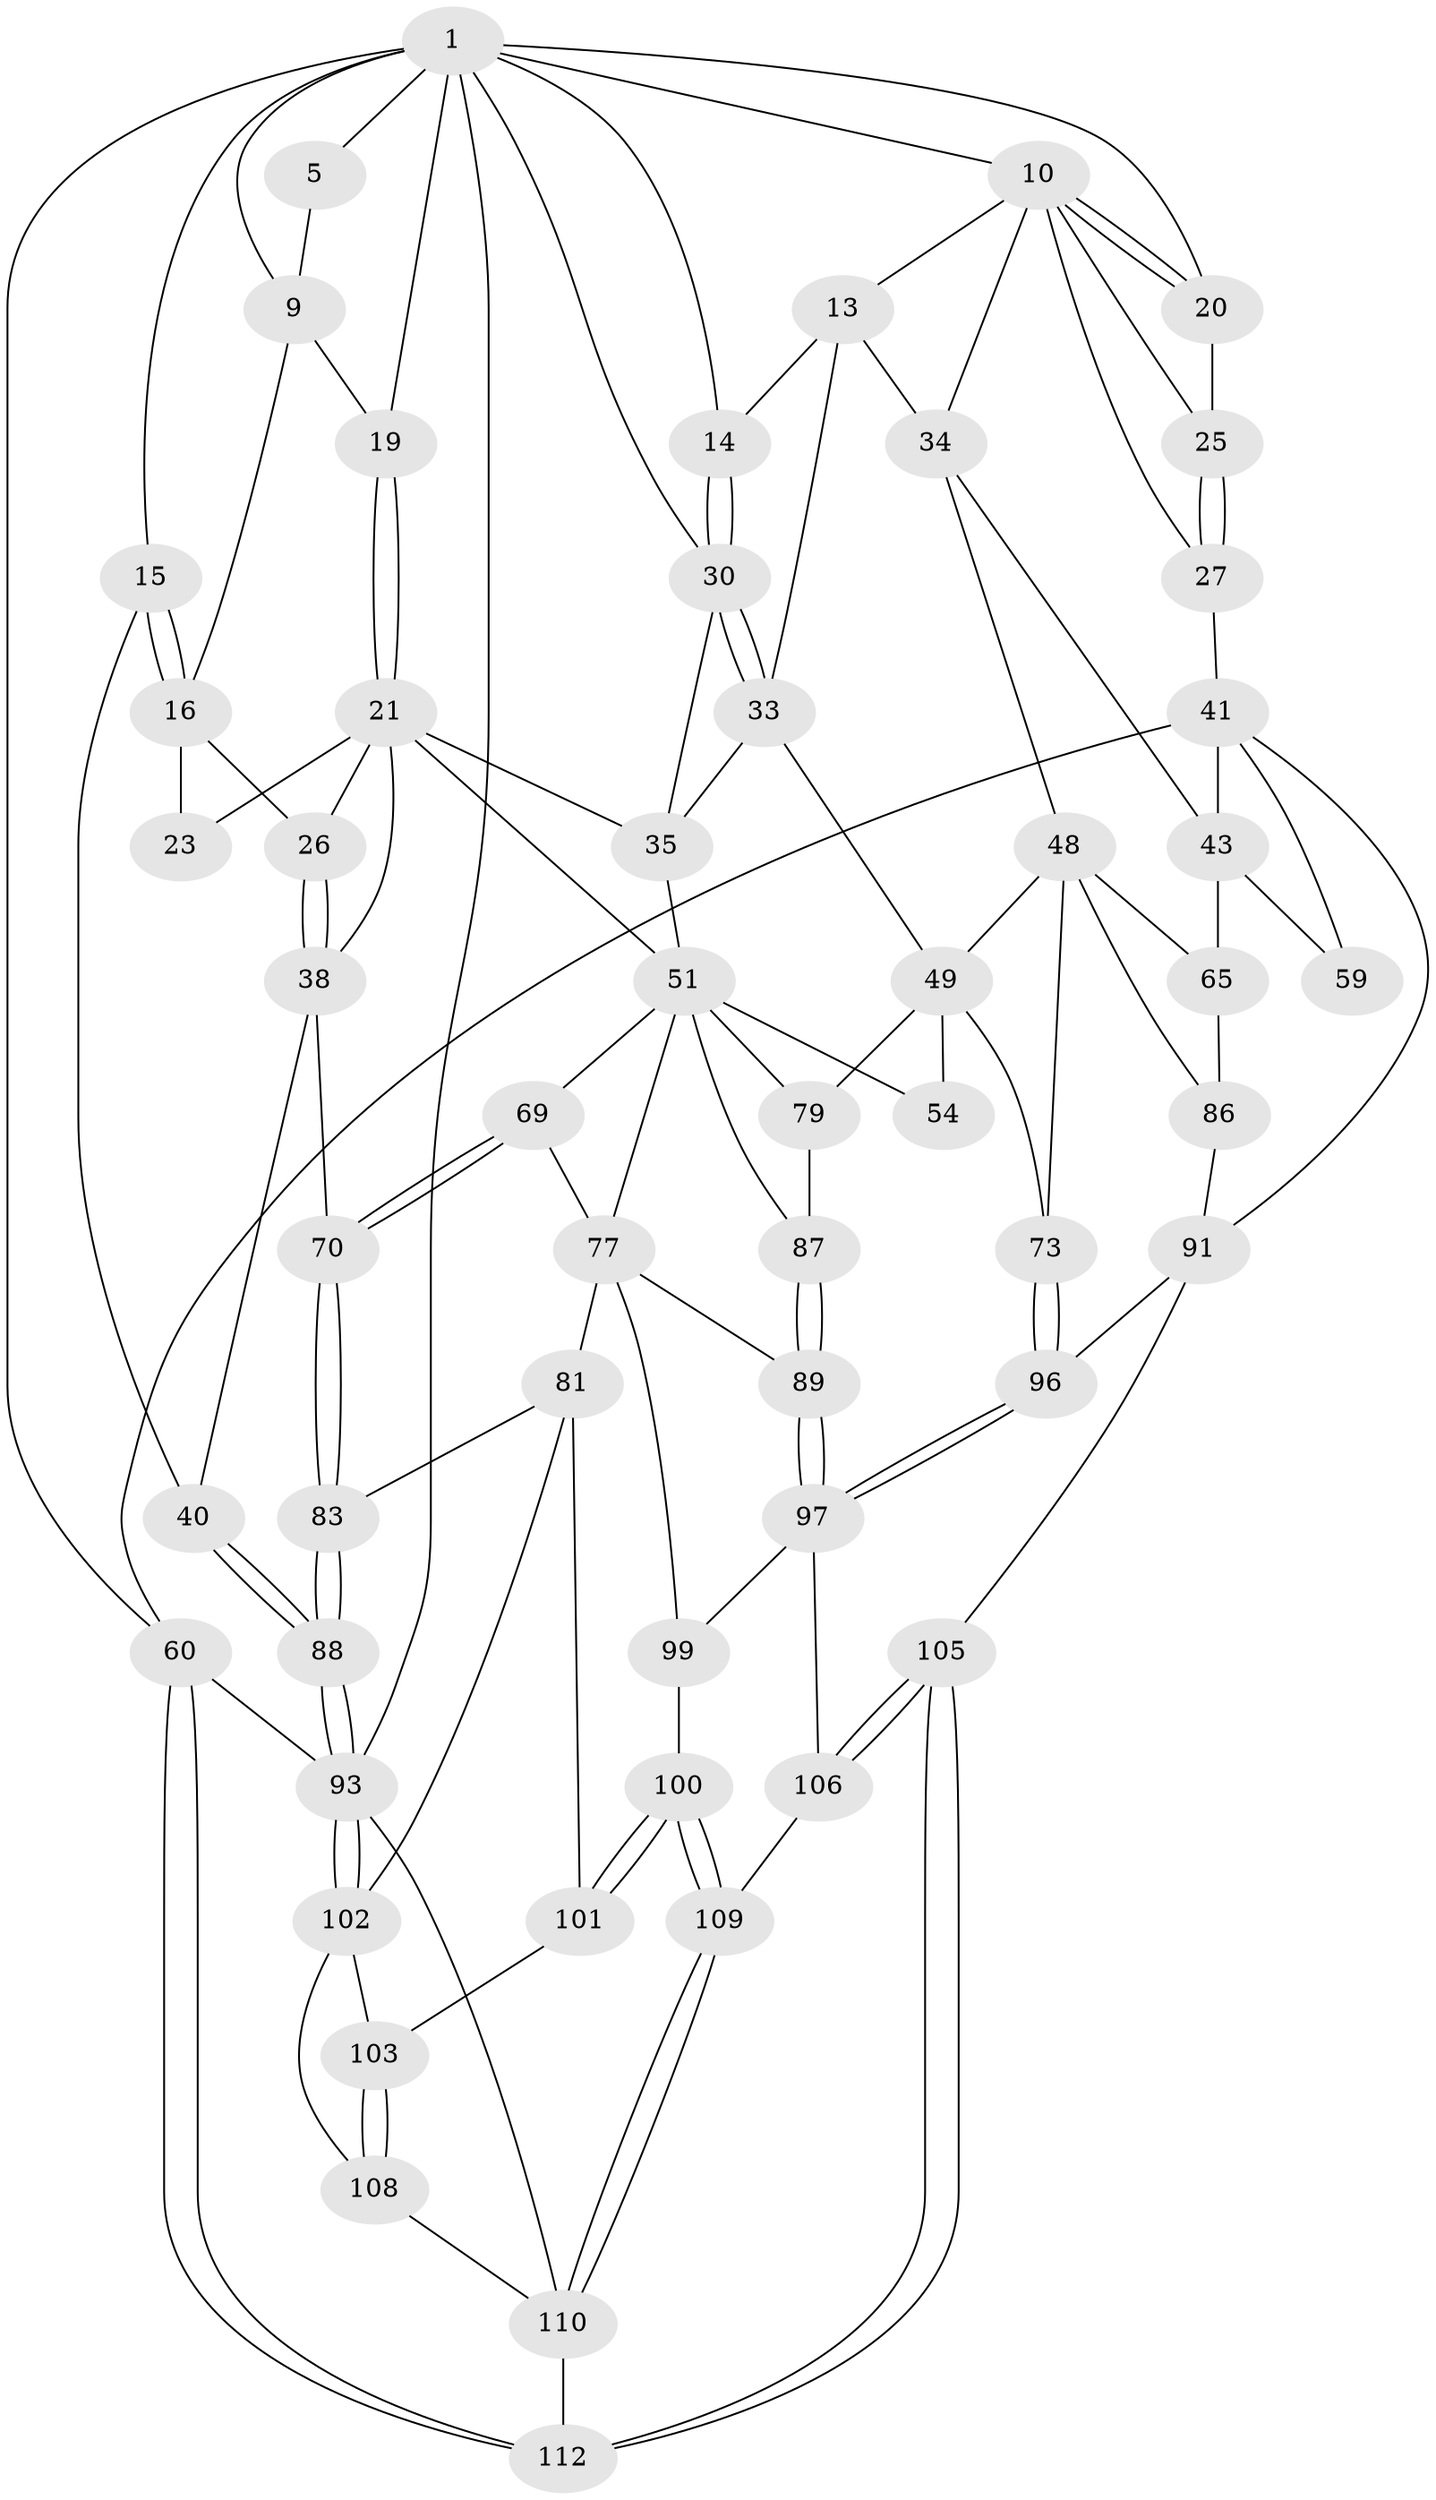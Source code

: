 // original degree distribution, {3: 0.017857142857142856, 4: 0.25, 6: 0.23214285714285715, 5: 0.5}
// Generated by graph-tools (version 1.1) at 2025/16/03/09/25 04:16:51]
// undirected, 56 vertices, 127 edges
graph export_dot {
graph [start="1"]
  node [color=gray90,style=filled];
  1 [pos="+0.5998422941235876+0",super="+2+6"];
  5 [pos="+0.3212263004699244+0"];
  9 [pos="+0.2791577658127725+0.04659104148730867",super="+18"];
  10 [pos="+0.8729457297090343+0.08256219882623116",super="+11"];
  13 [pos="+0.800212903866575+0.19030846197757922",super="+32"];
  14 [pos="+0.7973374365221726+0.1901780917458085"];
  15 [pos="+0+0"];
  16 [pos="+0+0",super="+24+17"];
  19 [pos="+0.27044842279305975+0.24772514642458748"];
  20 [pos="+1+0.08655821238467715"];
  21 [pos="+0.2716147821957771+0.2560509700056325",super="+22+36"];
  23 [pos="+0.15150572433475779+0.20634696325021"];
  25 [pos="+1+0.16145660414645185"];
  26 [pos="+0.12209033950214387+0.352602853494414"];
  27 [pos="+1+0.26049328993918647",super="+28"];
  30 [pos="+0.6453027573691659+0.3108821877883567",super="+31"];
  33 [pos="+0.6478575968945669+0.32628197518953567",super="+46"];
  34 [pos="+0.8440326576877651+0.41662625621206",super="+45"];
  35 [pos="+0.40198008259702944+0.2976693747425571",super="+47"];
  38 [pos="+0.09697536698878201+0.41151248508402044",super="+39"];
  40 [pos="+0+0.44569720087446885"];
  41 [pos="+0.9447141029227498+0.4386368963366258",super="+42+55"];
  43 [pos="+0.8921241314811971+0.45262706300973293",super="+44+62"];
  48 [pos="+0.7256437575832467+0.4850273558349417",super="+67"];
  49 [pos="+0.6998543231864832+0.4782034118732295",super="+50+63"];
  51 [pos="+0.5195600939078632+0.4327658140534862",super="+52"];
  54 [pos="+0.5826797393669997+0.453808636743845",super="+56"];
  59 [pos="+1+0.5951621513541865"];
  60 [pos="+1+1"];
  65 [pos="+0.8980610027458253+0.5936475964438342",super="+66+68"];
  69 [pos="+0.27512738791641794+0.5531289282932228"];
  70 [pos="+0.17376304264937145+0.5779714372831166"];
  73 [pos="+0.6884704077440745+0.6979802115039586"];
  77 [pos="+0.4254554491467322+0.5927067984505585",super="+78+85"];
  79 [pos="+0.571879234485362+0.639918333771297",super="+80"];
  81 [pos="+0.30065915465122806+0.6369744046613454",super="+82+84"];
  83 [pos="+0.17320737676162376+0.5804811380799261"];
  86 [pos="+0.8711796620913854+0.7284752155863009"];
  87 [pos="+0.5390610499029288+0.6855670943096185"];
  88 [pos="+0+0.7392933165413593"];
  89 [pos="+0.5336249879430462+0.7079706176409324"];
  91 [pos="+0.9083848714766039+0.8119795823414948",super="+92"];
  93 [pos="+0+0.7814654007030802",super="+94"];
  96 [pos="+0.687395702534569+0.7485370439547501"];
  97 [pos="+0.6837877597604086+0.755130025274166",super="+98"];
  99 [pos="+0.5176628968262866+0.8043254149198975"];
  100 [pos="+0.44583466108491937+0.8431571560749164"];
  101 [pos="+0.3550740437961849+0.7630979125683819"];
  102 [pos="+0.18116534747828666+0.7093256919912745",super="+104"];
  103 [pos="+0.3141231670337396+0.7745579295441709"];
  105 [pos="+0.756756578740042+0.9877851487636546"];
  106 [pos="+0.6907075821372447+0.9147577714218803"];
  108 [pos="+0.24011708842516669+1"];
  109 [pos="+0.44763403621909076+0.9520746276040947"];
  110 [pos="+0.31615356681671675+1",super="+111"];
  112 [pos="+0.7927809167017782+1"];
  1 -- 20;
  1 -- 5;
  1 -- 10;
  1 -- 60;
  1 -- 93;
  1 -- 15;
  1 -- 19;
  1 -- 30;
  1 -- 9;
  1 -- 14;
  5 -- 9;
  9 -- 19;
  9 -- 16;
  10 -- 20;
  10 -- 20;
  10 -- 34;
  10 -- 25;
  10 -- 13;
  10 -- 27;
  13 -- 14;
  13 -- 33;
  13 -- 34;
  14 -- 30;
  14 -- 30;
  15 -- 16;
  15 -- 16;
  15 -- 40;
  16 -- 26;
  16 -- 23 [weight=2];
  19 -- 21;
  19 -- 21;
  20 -- 25;
  21 -- 26;
  21 -- 23;
  21 -- 35;
  21 -- 38;
  21 -- 51;
  25 -- 27;
  25 -- 27;
  26 -- 38;
  26 -- 38;
  27 -- 41 [weight=2];
  30 -- 33;
  30 -- 33;
  30 -- 35;
  33 -- 35;
  33 -- 49;
  34 -- 48;
  34 -- 43;
  35 -- 51;
  38 -- 40;
  38 -- 70;
  40 -- 88;
  40 -- 88;
  41 -- 59 [weight=2];
  41 -- 43;
  41 -- 91;
  41 -- 60;
  43 -- 65 [weight=2];
  43 -- 59;
  48 -- 49;
  48 -- 65 [weight=2];
  48 -- 73;
  48 -- 86;
  49 -- 54 [weight=2];
  49 -- 73;
  49 -- 79 [weight=2];
  51 -- 54 [weight=2];
  51 -- 69;
  51 -- 87;
  51 -- 77;
  51 -- 79;
  60 -- 112;
  60 -- 112;
  60 -- 93;
  65 -- 86;
  69 -- 70;
  69 -- 70;
  69 -- 77;
  70 -- 83;
  70 -- 83;
  73 -- 96;
  73 -- 96;
  77 -- 81 [weight=2];
  77 -- 89;
  77 -- 99;
  79 -- 87;
  81 -- 83;
  81 -- 102;
  81 -- 101;
  83 -- 88;
  83 -- 88;
  86 -- 91;
  87 -- 89;
  87 -- 89;
  88 -- 93;
  88 -- 93;
  89 -- 97;
  89 -- 97;
  91 -- 105;
  91 -- 96;
  93 -- 102 [weight=2];
  93 -- 102;
  93 -- 110;
  96 -- 97;
  96 -- 97;
  97 -- 106;
  97 -- 99;
  99 -- 100;
  100 -- 101;
  100 -- 101;
  100 -- 109;
  100 -- 109;
  101 -- 103;
  102 -- 108;
  102 -- 103;
  103 -- 108;
  103 -- 108;
  105 -- 106;
  105 -- 106;
  105 -- 112;
  105 -- 112;
  106 -- 109;
  108 -- 110;
  109 -- 110;
  109 -- 110;
  110 -- 112;
}
